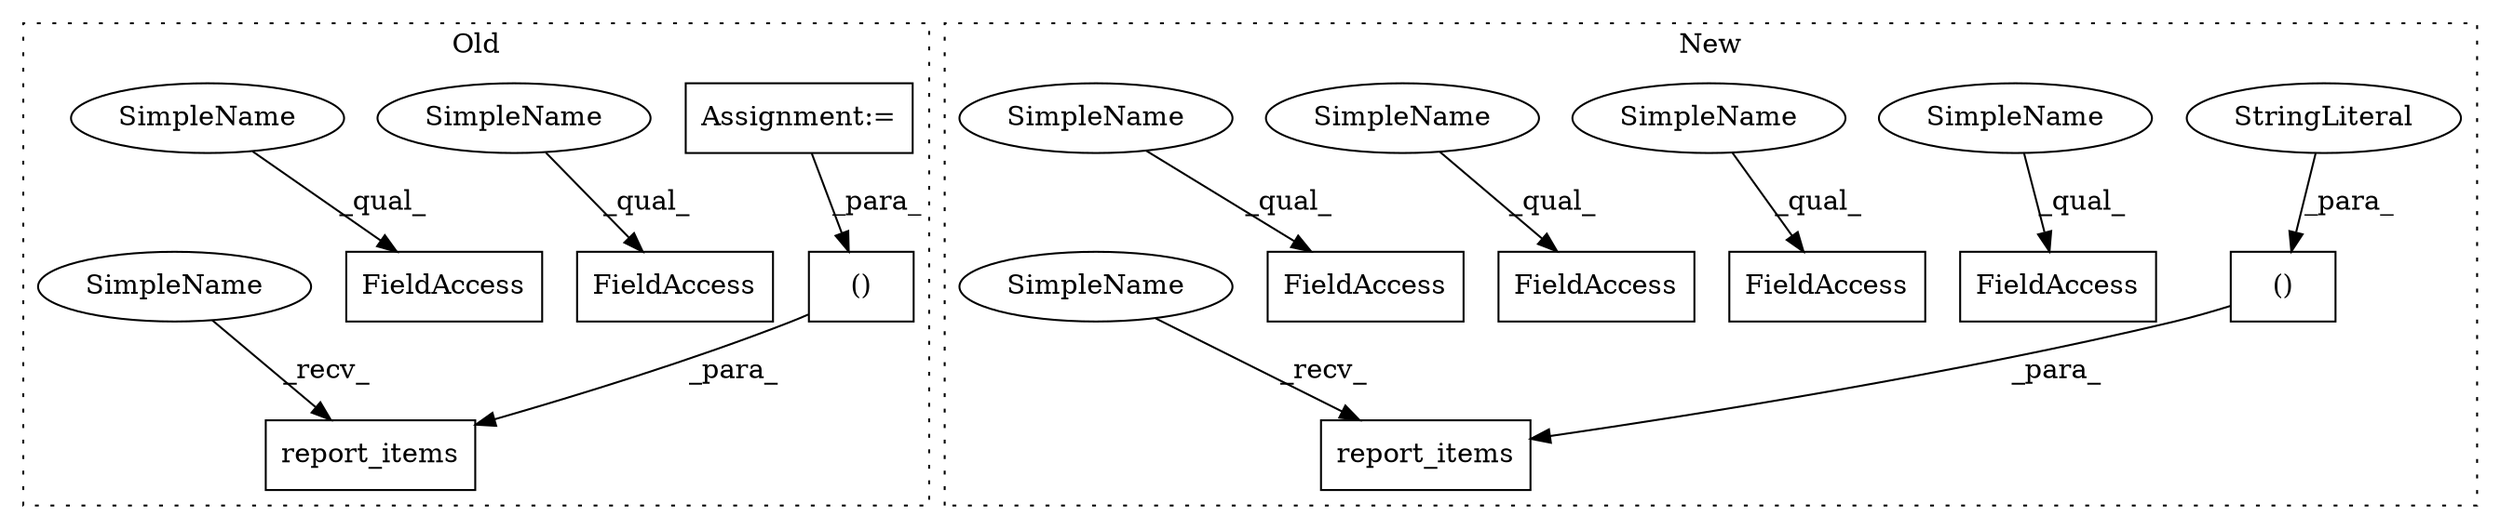 digraph G {
subgraph cluster0 {
1 [label="report_items" a="32" s="6227,6334" l="22,2" shape="box"];
4 [label="()" a="106" s="6301" l="32" shape="box"];
10 [label="FieldAccess" a="22" s="5943" l="11" shape="box"];
11 [label="FieldAccess" a="22" s="5908" l="10" shape="box"];
12 [label="Assignment:=" a="7" s="6176" l="1" shape="box"];
13 [label="SimpleName" a="42" s="5943" l="4" shape="ellipse"];
14 [label="SimpleName" a="42" s="5908" l="4" shape="ellipse"];
15 [label="SimpleName" a="42" s="6222" l="4" shape="ellipse"];
label = "Old";
style="dotted";
}
subgraph cluster1 {
2 [label="report_items" a="32" s="9816,10048" l="22,2" shape="box"];
3 [label="()" a="106" s="9694" l="110" shape="box"];
5 [label="StringLiteral" a="45" s="9772" l="32" shape="ellipse"];
6 [label="FieldAccess" a="22" s="9530" l="22" shape="box"];
7 [label="FieldAccess" a="22" s="9575" l="23" shape="box"];
8 [label="FieldAccess" a="22" s="9462" l="22" shape="box"];
9 [label="FieldAccess" a="22" s="9645" l="23" shape="box"];
16 [label="SimpleName" a="42" s="9645" l="4" shape="ellipse"];
17 [label="SimpleName" a="42" s="9575" l="4" shape="ellipse"];
18 [label="SimpleName" a="42" s="9530" l="4" shape="ellipse"];
19 [label="SimpleName" a="42" s="9462" l="4" shape="ellipse"];
20 [label="SimpleName" a="42" s="9811" l="4" shape="ellipse"];
label = "New";
style="dotted";
}
3 -> 2 [label="_para_"];
4 -> 1 [label="_para_"];
5 -> 3 [label="_para_"];
12 -> 4 [label="_para_"];
13 -> 10 [label="_qual_"];
14 -> 11 [label="_qual_"];
15 -> 1 [label="_recv_"];
16 -> 9 [label="_qual_"];
17 -> 7 [label="_qual_"];
18 -> 6 [label="_qual_"];
19 -> 8 [label="_qual_"];
20 -> 2 [label="_recv_"];
}